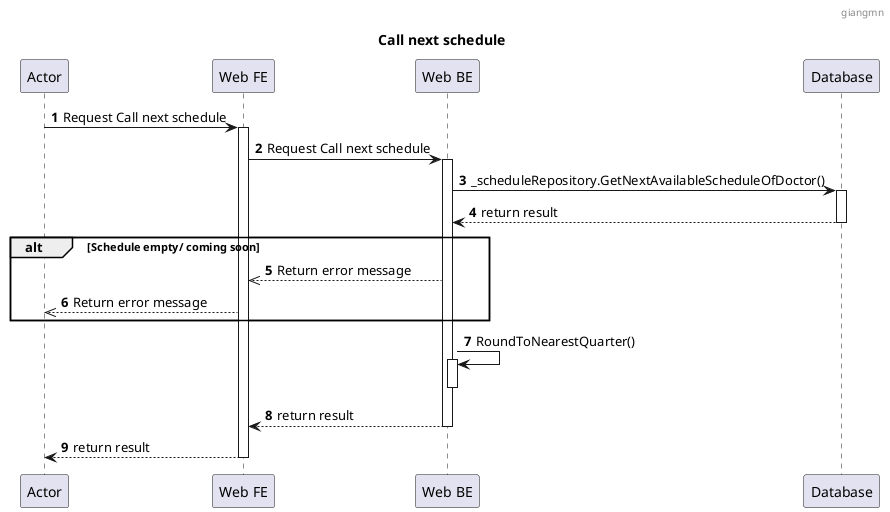 @startuml
header : giangmn
title: Call next schedule
autonumber

participant "Actor" as a
participant "Web FE" as fe
participant "Web BE" as be
participant "Database" as db

a-> fe: Request Call next schedule
fe++
fe -> be: Request Call next schedule
be++
be -> db: _scheduleRepository.GetNextAvailableScheduleOfDoctor()
db++
db --> be: return result
db--
alt Schedule empty/ coming soon
be -->> fe: Return error message
fe -->> a: Return error message
end

be->be: RoundToNearestQuarter()
be++
be--
be --> fe: return result
be--
fe--> a: return result
fe--
@enduml